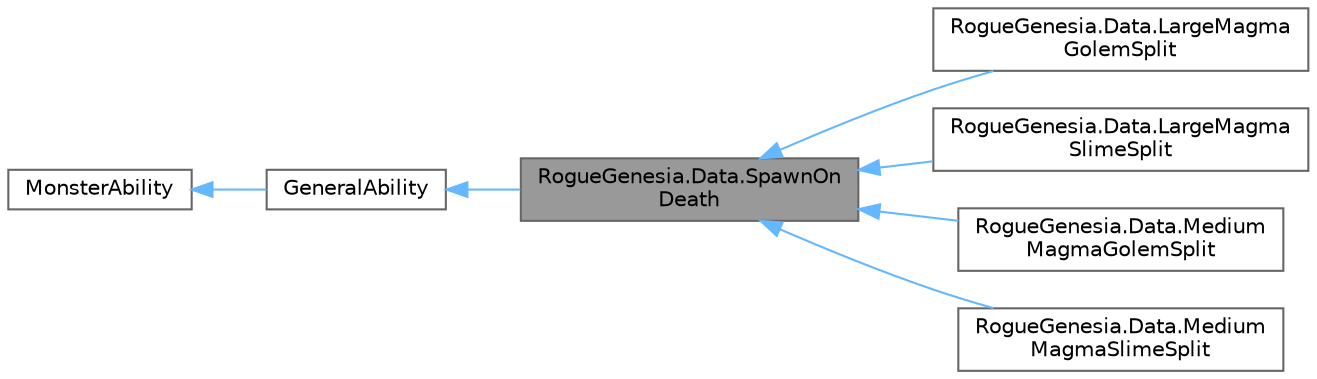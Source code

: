 digraph "RogueGenesia.Data.SpawnOnDeath"
{
 // LATEX_PDF_SIZE
  bgcolor="transparent";
  edge [fontname=Helvetica,fontsize=10,labelfontname=Helvetica,labelfontsize=10];
  node [fontname=Helvetica,fontsize=10,shape=box,height=0.2,width=0.4];
  rankdir="LR";
  Node1 [label="RogueGenesia.Data.SpawnOn\lDeath",height=0.2,width=0.4,color="gray40", fillcolor="grey60", style="filled", fontcolor="black",tooltip=" "];
  Node2 -> Node1 [dir="back",color="steelblue1",style="solid"];
  Node2 [label="GeneralAbility",height=0.2,width=0.4,color="gray40", fillcolor="white", style="filled",URL="$class_rogue_genesia_1_1_data_1_1_general_ability.html",tooltip=" "];
  Node3 -> Node2 [dir="back",color="steelblue1",style="solid"];
  Node3 [label="MonsterAbility",height=0.2,width=0.4,color="gray40", fillcolor="white", style="filled",URL="$class_rogue_genesia_1_1_data_1_1_monster_ability.html",tooltip=" "];
  Node1 -> Node4 [dir="back",color="steelblue1",style="solid"];
  Node4 [label="RogueGenesia.Data.LargeMagma\lGolemSplit",height=0.2,width=0.4,color="gray40", fillcolor="white", style="filled",URL="$class_rogue_genesia_1_1_data_1_1_large_magma_golem_split.html",tooltip=" "];
  Node1 -> Node5 [dir="back",color="steelblue1",style="solid"];
  Node5 [label="RogueGenesia.Data.LargeMagma\lSlimeSplit",height=0.2,width=0.4,color="gray40", fillcolor="white", style="filled",URL="$class_rogue_genesia_1_1_data_1_1_large_magma_slime_split.html",tooltip=" "];
  Node1 -> Node6 [dir="back",color="steelblue1",style="solid"];
  Node6 [label="RogueGenesia.Data.Medium\lMagmaGolemSplit",height=0.2,width=0.4,color="gray40", fillcolor="white", style="filled",URL="$class_rogue_genesia_1_1_data_1_1_medium_magma_golem_split.html",tooltip=" "];
  Node1 -> Node7 [dir="back",color="steelblue1",style="solid"];
  Node7 [label="RogueGenesia.Data.Medium\lMagmaSlimeSplit",height=0.2,width=0.4,color="gray40", fillcolor="white", style="filled",URL="$class_rogue_genesia_1_1_data_1_1_medium_magma_slime_split.html",tooltip=" "];
}
